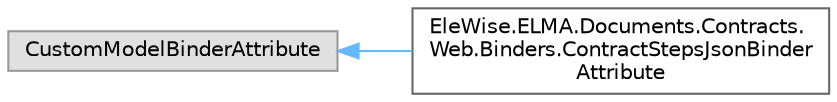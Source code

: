 digraph "Graphical Class Hierarchy"
{
 // LATEX_PDF_SIZE
  bgcolor="transparent";
  edge [fontname=Helvetica,fontsize=10,labelfontname=Helvetica,labelfontsize=10];
  node [fontname=Helvetica,fontsize=10,shape=box,height=0.2,width=0.4];
  rankdir="LR";
  Node0 [id="Node000000",label="CustomModelBinderAttribute",height=0.2,width=0.4,color="grey60", fillcolor="#E0E0E0", style="filled",tooltip=" "];
  Node0 -> Node1 [id="edge441_Node000000_Node000001",dir="back",color="steelblue1",style="solid",tooltip=" "];
  Node1 [id="Node000001",label="EleWise.ELMA.Documents.Contracts.\lWeb.Binders.ContractStepsJsonBinder\lAttribute",height=0.2,width=0.4,color="grey40", fillcolor="white", style="filled",URL="$class_ele_wise_1_1_e_l_m_a_1_1_documents_1_1_contracts_1_1_web_1_1_binders_1_1_contract_steps_json_binder_attribute.html",tooltip="/summary>"];
}
